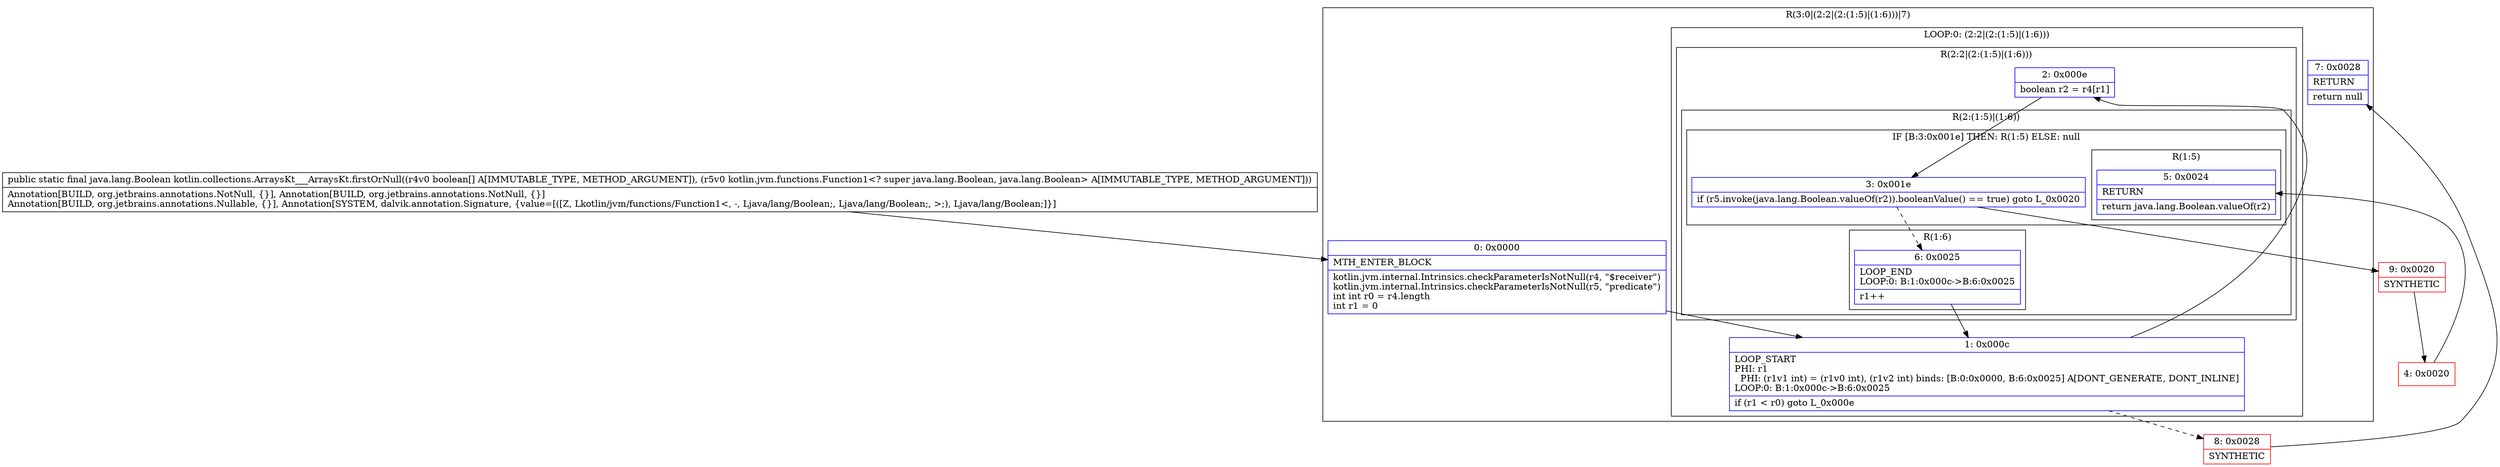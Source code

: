 digraph "CFG forkotlin.collections.ArraysKt___ArraysKt.firstOrNull([ZLkotlin\/jvm\/functions\/Function1;)Ljava\/lang\/Boolean;" {
subgraph cluster_Region_1347014631 {
label = "R(3:0|(2:2|(2:(1:5)|(1:6)))|7)";
node [shape=record,color=blue];
Node_0 [shape=record,label="{0\:\ 0x0000|MTH_ENTER_BLOCK\l|kotlin.jvm.internal.Intrinsics.checkParameterIsNotNull(r4, \"$receiver\")\lkotlin.jvm.internal.Intrinsics.checkParameterIsNotNull(r5, \"predicate\")\lint int r0 = r4.length\lint r1 = 0\l}"];
subgraph cluster_LoopRegion_604537836 {
label = "LOOP:0: (2:2|(2:(1:5)|(1:6)))";
node [shape=record,color=blue];
Node_1 [shape=record,label="{1\:\ 0x000c|LOOP_START\lPHI: r1 \l  PHI: (r1v1 int) = (r1v0 int), (r1v2 int) binds: [B:0:0x0000, B:6:0x0025] A[DONT_GENERATE, DONT_INLINE]\lLOOP:0: B:1:0x000c\-\>B:6:0x0025\l|if (r1 \< r0) goto L_0x000e\l}"];
subgraph cluster_Region_401167689 {
label = "R(2:2|(2:(1:5)|(1:6)))";
node [shape=record,color=blue];
Node_2 [shape=record,label="{2\:\ 0x000e|boolean r2 = r4[r1]\l}"];
subgraph cluster_Region_1754462311 {
label = "R(2:(1:5)|(1:6))";
node [shape=record,color=blue];
subgraph cluster_IfRegion_1278381026 {
label = "IF [B:3:0x001e] THEN: R(1:5) ELSE: null";
node [shape=record,color=blue];
Node_3 [shape=record,label="{3\:\ 0x001e|if (r5.invoke(java.lang.Boolean.valueOf(r2)).booleanValue() == true) goto L_0x0020\l}"];
subgraph cluster_Region_138554863 {
label = "R(1:5)";
node [shape=record,color=blue];
Node_5 [shape=record,label="{5\:\ 0x0024|RETURN\l|return java.lang.Boolean.valueOf(r2)\l}"];
}
}
subgraph cluster_Region_806167152 {
label = "R(1:6)";
node [shape=record,color=blue];
Node_6 [shape=record,label="{6\:\ 0x0025|LOOP_END\lLOOP:0: B:1:0x000c\-\>B:6:0x0025\l|r1++\l}"];
}
}
}
}
Node_7 [shape=record,label="{7\:\ 0x0028|RETURN\l|return null\l}"];
}
Node_4 [shape=record,color=red,label="{4\:\ 0x0020}"];
Node_8 [shape=record,color=red,label="{8\:\ 0x0028|SYNTHETIC\l}"];
Node_9 [shape=record,color=red,label="{9\:\ 0x0020|SYNTHETIC\l}"];
MethodNode[shape=record,label="{public static final java.lang.Boolean kotlin.collections.ArraysKt___ArraysKt.firstOrNull((r4v0 boolean[] A[IMMUTABLE_TYPE, METHOD_ARGUMENT]), (r5v0 kotlin.jvm.functions.Function1\<? super java.lang.Boolean, java.lang.Boolean\> A[IMMUTABLE_TYPE, METHOD_ARGUMENT]))  | Annotation[BUILD, org.jetbrains.annotations.NotNull, \{\}], Annotation[BUILD, org.jetbrains.annotations.NotNull, \{\}]\lAnnotation[BUILD, org.jetbrains.annotations.Nullable, \{\}], Annotation[SYSTEM, dalvik.annotation.Signature, \{value=[([Z, Lkotlin\/jvm\/functions\/Function1\<, \-, Ljava\/lang\/Boolean;, Ljava\/lang\/Boolean;, \>;), Ljava\/lang\/Boolean;]\}]\l}"];
MethodNode -> Node_0;
Node_0 -> Node_1;
Node_1 -> Node_2;
Node_1 -> Node_8[style=dashed];
Node_2 -> Node_3;
Node_3 -> Node_6[style=dashed];
Node_3 -> Node_9;
Node_6 -> Node_1;
Node_4 -> Node_5;
Node_8 -> Node_7;
Node_9 -> Node_4;
}

